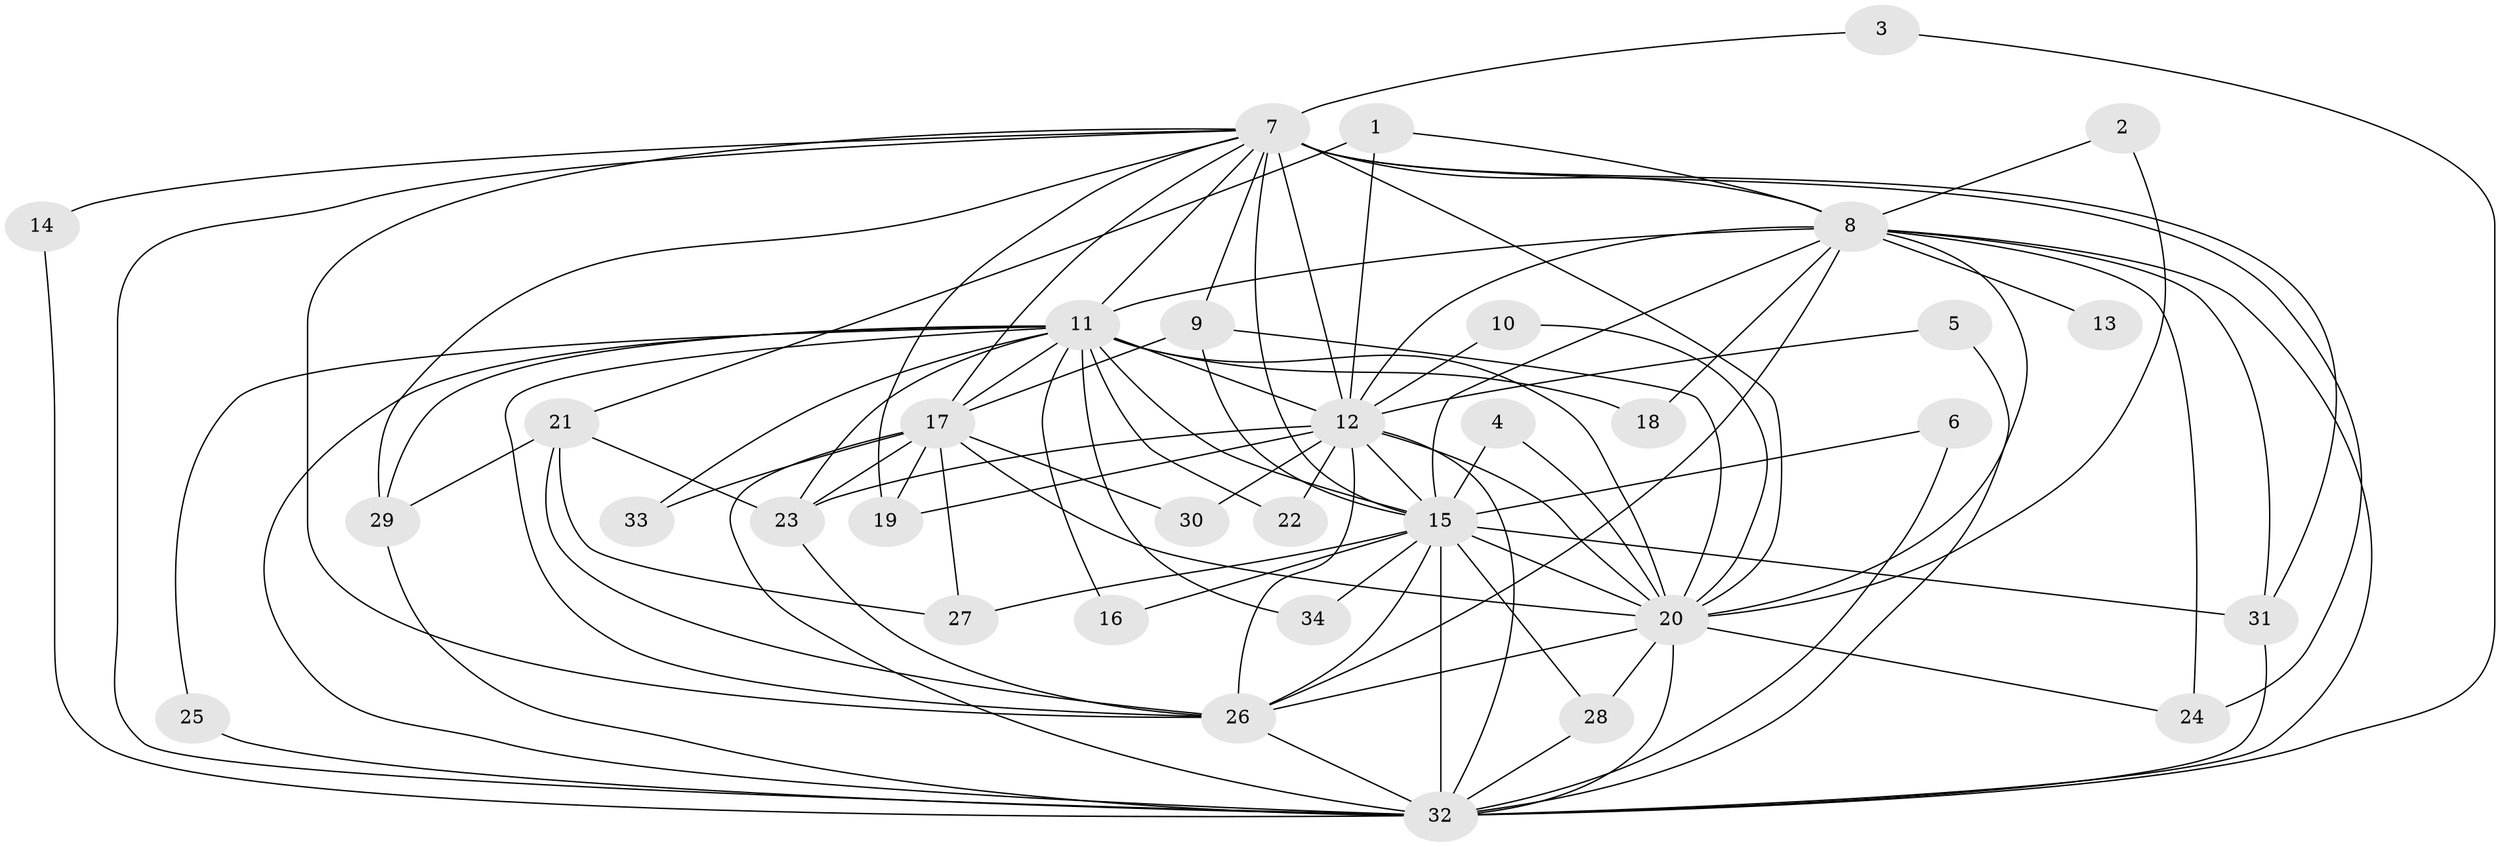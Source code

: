 // original degree distribution, {18: 0.029411764705882353, 21: 0.014705882352941176, 15: 0.029411764705882353, 16: 0.014705882352941176, 12: 0.014705882352941176, 20: 0.014705882352941176, 19: 0.029411764705882353, 4: 0.07352941176470588, 3: 0.1323529411764706, 7: 0.014705882352941176, 2: 0.5882352941176471, 5: 0.04411764705882353}
// Generated by graph-tools (version 1.1) at 2025/49/03/09/25 03:49:33]
// undirected, 34 vertices, 94 edges
graph export_dot {
graph [start="1"]
  node [color=gray90,style=filled];
  1;
  2;
  3;
  4;
  5;
  6;
  7;
  8;
  9;
  10;
  11;
  12;
  13;
  14;
  15;
  16;
  17;
  18;
  19;
  20;
  21;
  22;
  23;
  24;
  25;
  26;
  27;
  28;
  29;
  30;
  31;
  32;
  33;
  34;
  1 -- 8 [weight=1.0];
  1 -- 12 [weight=1.0];
  1 -- 21 [weight=1.0];
  2 -- 8 [weight=1.0];
  2 -- 20 [weight=1.0];
  3 -- 7 [weight=1.0];
  3 -- 32 [weight=1.0];
  4 -- 15 [weight=1.0];
  4 -- 20 [weight=1.0];
  5 -- 12 [weight=1.0];
  5 -- 32 [weight=1.0];
  6 -- 15 [weight=1.0];
  6 -- 32 [weight=1.0];
  7 -- 8 [weight=1.0];
  7 -- 9 [weight=1.0];
  7 -- 11 [weight=2.0];
  7 -- 12 [weight=1.0];
  7 -- 14 [weight=1.0];
  7 -- 15 [weight=4.0];
  7 -- 17 [weight=1.0];
  7 -- 19 [weight=1.0];
  7 -- 20 [weight=1.0];
  7 -- 24 [weight=1.0];
  7 -- 26 [weight=1.0];
  7 -- 29 [weight=1.0];
  7 -- 31 [weight=1.0];
  7 -- 32 [weight=1.0];
  8 -- 11 [weight=2.0];
  8 -- 12 [weight=1.0];
  8 -- 13 [weight=1.0];
  8 -- 15 [weight=3.0];
  8 -- 18 [weight=1.0];
  8 -- 20 [weight=2.0];
  8 -- 24 [weight=1.0];
  8 -- 26 [weight=1.0];
  8 -- 31 [weight=1.0];
  8 -- 32 [weight=1.0];
  9 -- 15 [weight=2.0];
  9 -- 17 [weight=1.0];
  9 -- 20 [weight=2.0];
  10 -- 12 [weight=1.0];
  10 -- 20 [weight=1.0];
  11 -- 12 [weight=2.0];
  11 -- 15 [weight=4.0];
  11 -- 16 [weight=1.0];
  11 -- 17 [weight=2.0];
  11 -- 18 [weight=1.0];
  11 -- 20 [weight=2.0];
  11 -- 22 [weight=1.0];
  11 -- 23 [weight=2.0];
  11 -- 25 [weight=1.0];
  11 -- 26 [weight=2.0];
  11 -- 29 [weight=1.0];
  11 -- 32 [weight=2.0];
  11 -- 33 [weight=1.0];
  11 -- 34 [weight=1.0];
  12 -- 15 [weight=3.0];
  12 -- 19 [weight=1.0];
  12 -- 20 [weight=1.0];
  12 -- 22 [weight=1.0];
  12 -- 23 [weight=1.0];
  12 -- 26 [weight=2.0];
  12 -- 30 [weight=1.0];
  12 -- 32 [weight=1.0];
  14 -- 32 [weight=1.0];
  15 -- 16 [weight=1.0];
  15 -- 20 [weight=3.0];
  15 -- 26 [weight=2.0];
  15 -- 27 [weight=1.0];
  15 -- 28 [weight=1.0];
  15 -- 31 [weight=1.0];
  15 -- 32 [weight=2.0];
  15 -- 34 [weight=1.0];
  17 -- 19 [weight=2.0];
  17 -- 20 [weight=1.0];
  17 -- 23 [weight=1.0];
  17 -- 27 [weight=1.0];
  17 -- 30 [weight=1.0];
  17 -- 32 [weight=1.0];
  17 -- 33 [weight=1.0];
  20 -- 24 [weight=1.0];
  20 -- 26 [weight=1.0];
  20 -- 28 [weight=1.0];
  20 -- 32 [weight=2.0];
  21 -- 23 [weight=1.0];
  21 -- 26 [weight=1.0];
  21 -- 27 [weight=1.0];
  21 -- 29 [weight=1.0];
  23 -- 26 [weight=1.0];
  25 -- 32 [weight=1.0];
  26 -- 32 [weight=1.0];
  28 -- 32 [weight=1.0];
  29 -- 32 [weight=2.0];
  31 -- 32 [weight=1.0];
}
